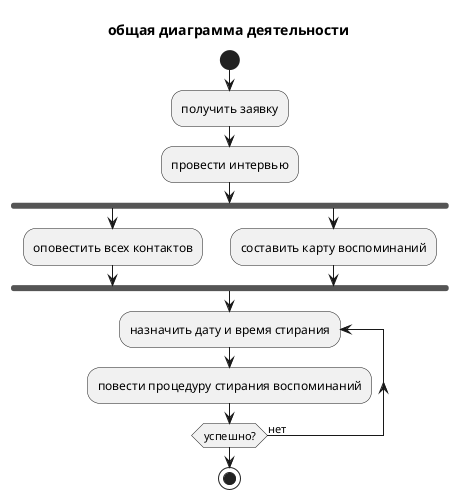 @startuml

title общая диаграмма деятельности

start

    :получить заявку;
    :провести интервью;

    fork
    :оповестить всех контактов;

    fork again
    :составить карту воспоминаний;

    end fork

    repeat :назначить дату и время стирания
        :повести процедуру стирания воспоминаний;
    repeat while (успешно?) is (нет)

stop

@enduml